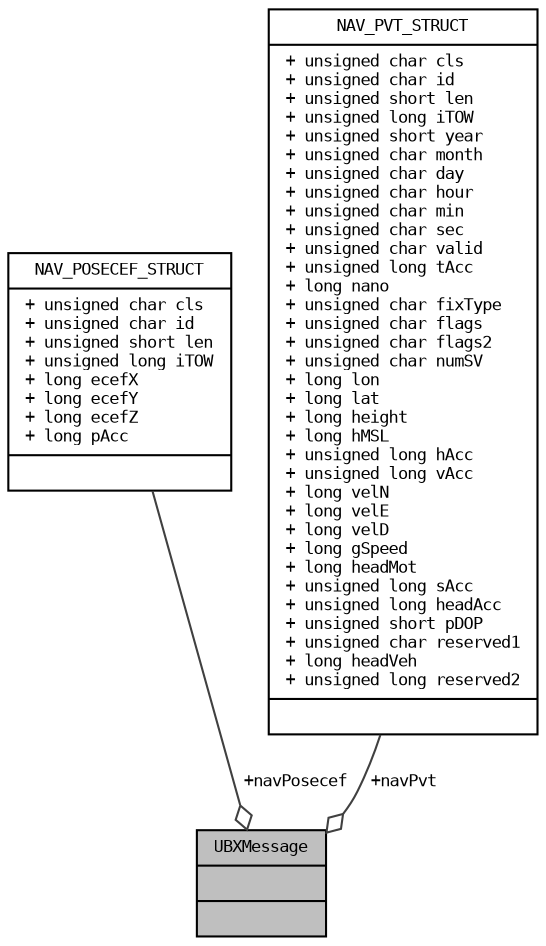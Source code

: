 digraph "UBXMessage"
{
 // LATEX_PDF_SIZE
  bgcolor="transparent";
  edge [fontname="DejaVuSansMono",fontsize="8",labelfontname="DejaVuSansMono",labelfontsize="8"];
  node [fontname="DejaVuSansMono",fontsize="8",shape=record];
  Node1 [label="{UBXMessage\n||}",height=0.2,width=0.4,color="black", fillcolor="grey75", style="filled", fontcolor="black",tooltip=" "];
  Node2 -> Node1 [color="grey25",fontsize="8",style="solid",label=" +navPosecef" ,arrowhead="odiamond",fontname="DejaVuSansMono"];
  Node2 [label="{NAV_POSECEF_STRUCT\n|+ unsigned char cls\l+ unsigned char id\l+ unsigned short len\l+ unsigned long iTOW\l+ long ecefX\l+ long ecefY\l+ long ecefZ\l+ long pAcc\l|}",height=0.2,width=0.4,color="black",URL="$structNAV__POSECEF__STRUCT.html",tooltip=" "];
  Node3 -> Node1 [color="grey25",fontsize="8",style="solid",label=" +navPvt" ,arrowhead="odiamond",fontname="DejaVuSansMono"];
  Node3 [label="{NAV_PVT_STRUCT\n|+ unsigned char cls\l+ unsigned char id\l+ unsigned short len\l+ unsigned long iTOW\l+ unsigned short year\l+ unsigned char month\l+ unsigned char day\l+ unsigned char hour\l+ unsigned char min\l+ unsigned char sec\l+ unsigned char valid\l+ unsigned long tAcc\l+ long nano\l+ unsigned char fixType\l+ unsigned char flags\l+ unsigned char flags2\l+ unsigned char numSV\l+ long lon\l+ long lat\l+ long height\l+ long hMSL\l+ unsigned long hAcc\l+ unsigned long vAcc\l+ long velN\l+ long velE\l+ long velD\l+ long gSpeed\l+ long headMot\l+ unsigned long sAcc\l+ unsigned long headAcc\l+ unsigned short pDOP\l+ unsigned char reserved1\l+ long headVeh\l+ unsigned long reserved2\l|}",height=0.2,width=0.4,color="black",URL="$structNAV__PVT__STRUCT.html",tooltip=" "];
}

